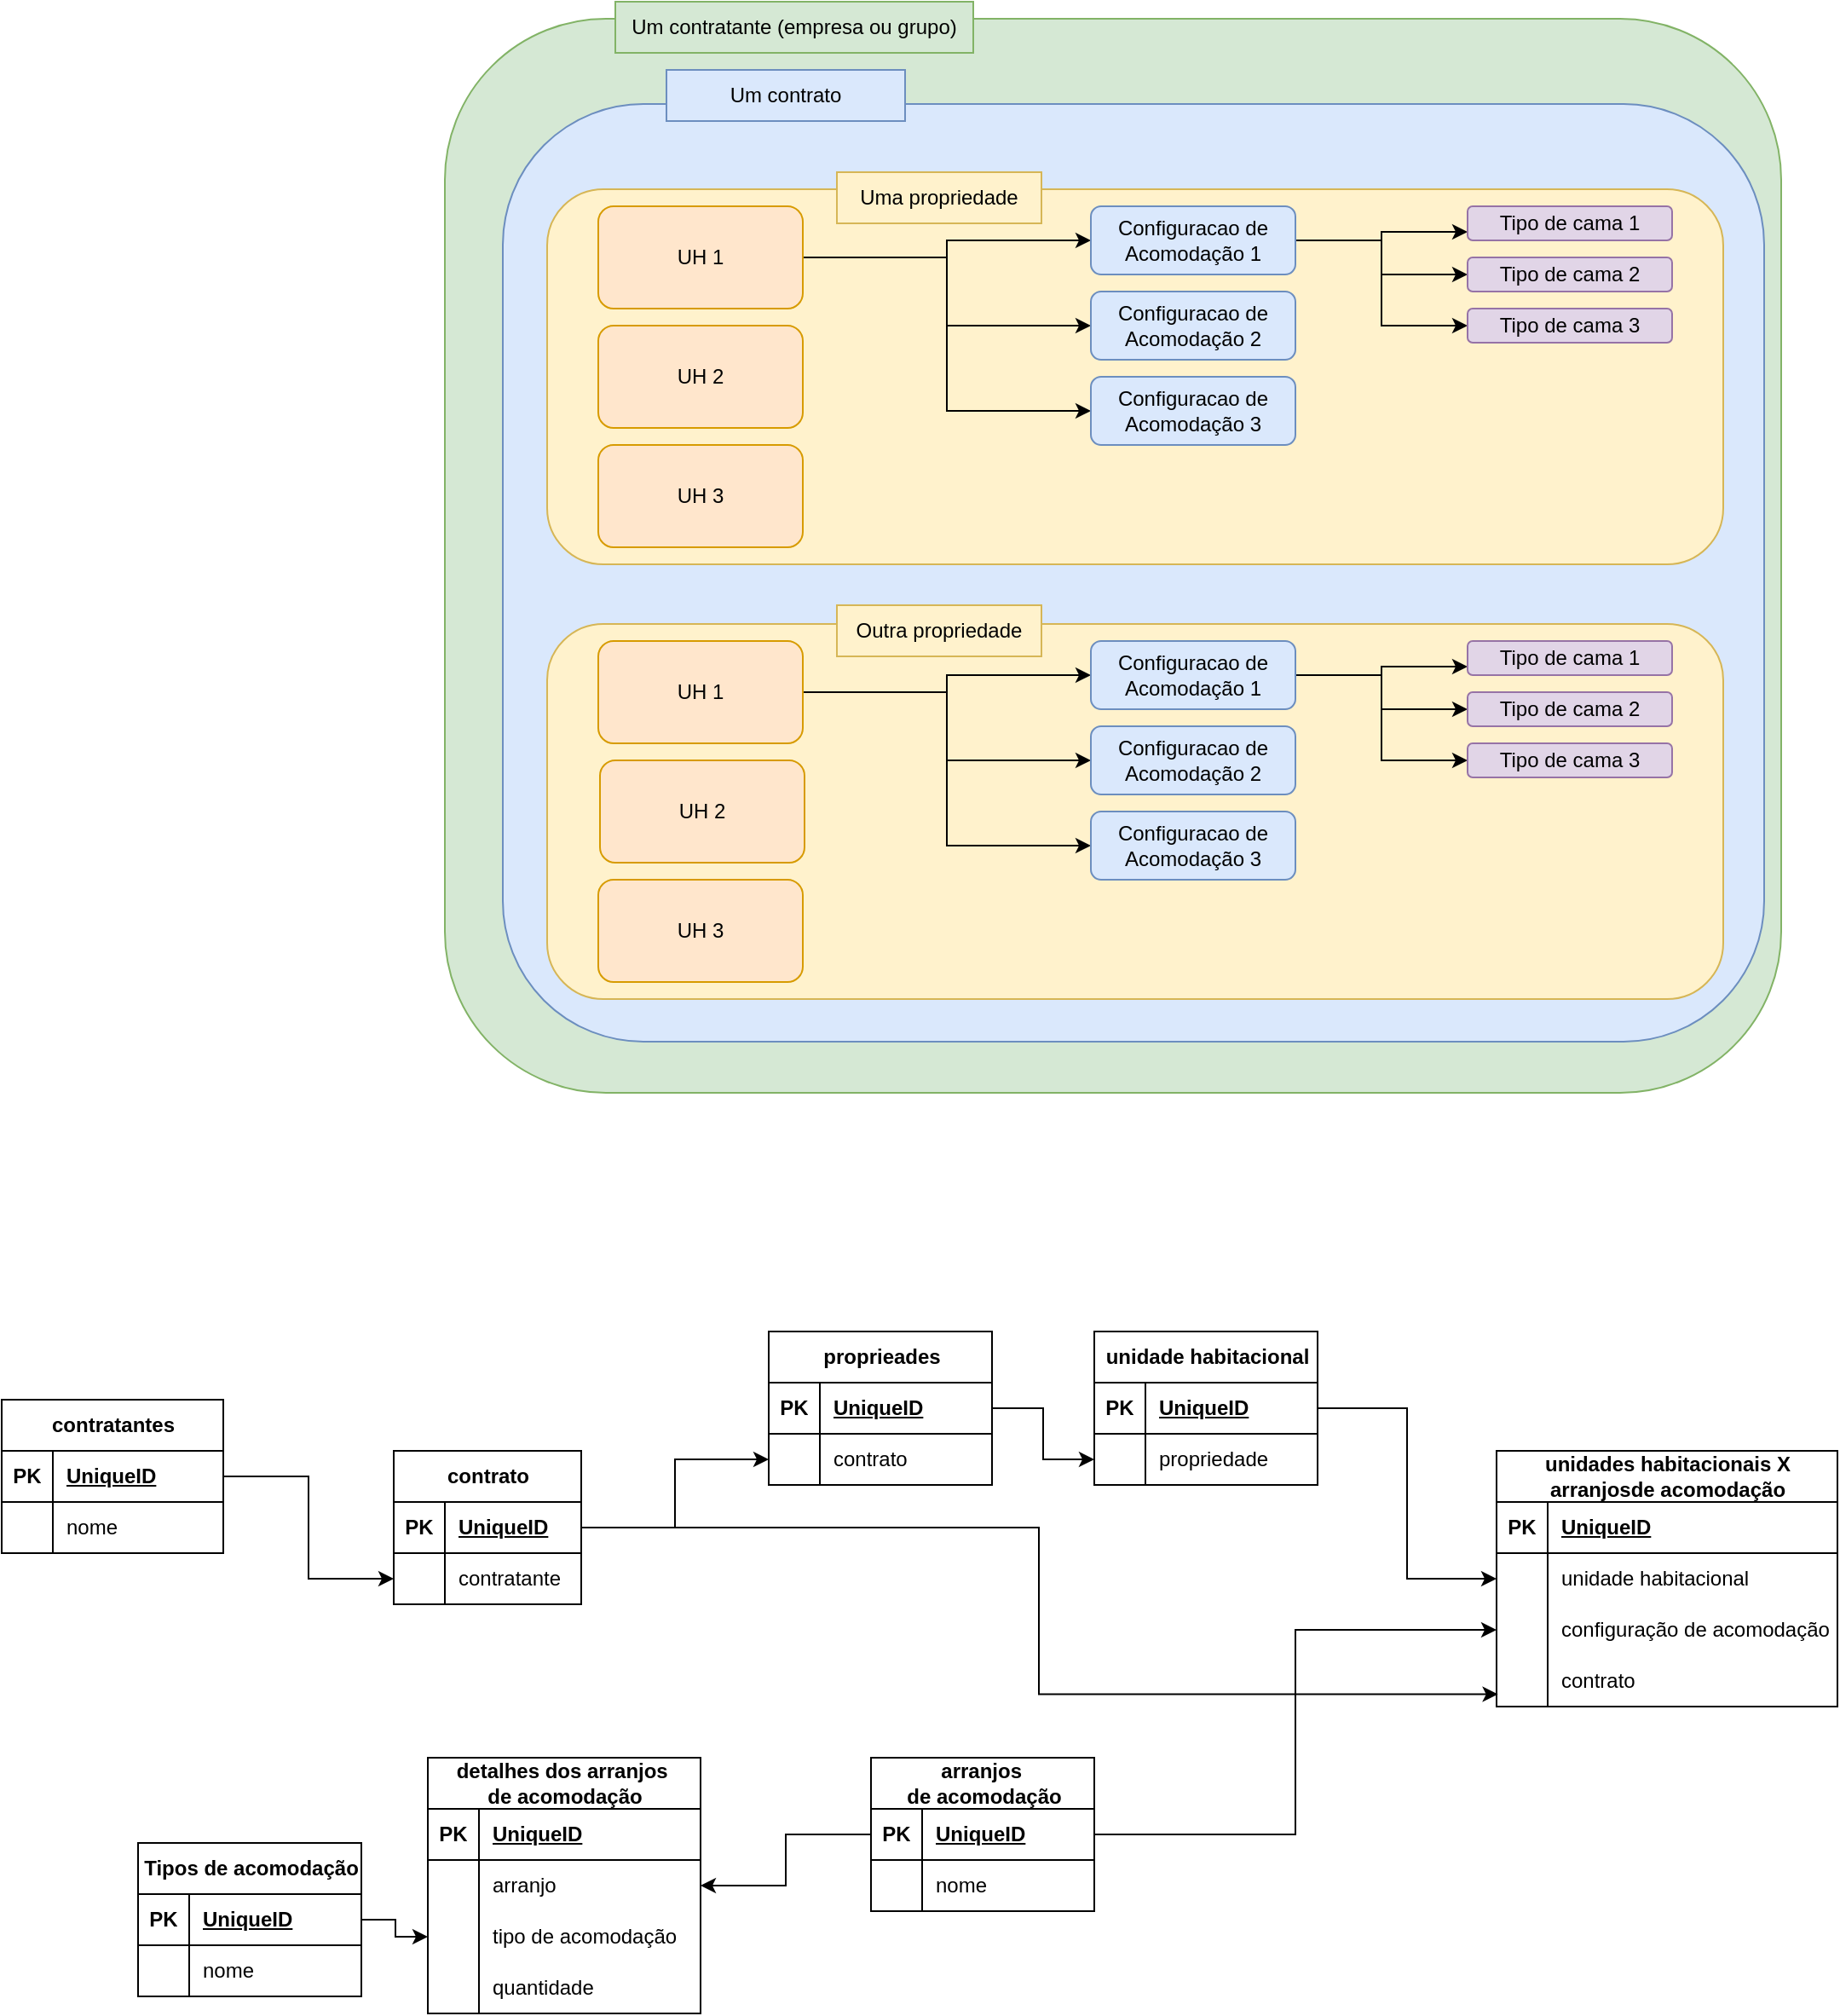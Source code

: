 <mxfile version="24.7.8">
  <diagram name="Página-1" id="bzNBxCzF1qFJ-Q7jRz6z">
    <mxGraphModel dx="1945" dy="614" grid="1" gridSize="10" guides="1" tooltips="1" connect="1" arrows="1" fold="1" page="1" pageScale="1" pageWidth="827" pageHeight="1169" math="0" shadow="0">
      <root>
        <mxCell id="0" />
        <mxCell id="1" parent="0" />
        <mxCell id="Z4XfltfonYbvwZVMahgY-47" value="" style="rounded=1;whiteSpace=wrap;html=1;fillColor=#d5e8d4;strokeColor=#82b366;" vertex="1" parent="1">
          <mxGeometry x="30" y="70" width="784" height="630" as="geometry" />
        </mxCell>
        <mxCell id="Z4XfltfonYbvwZVMahgY-44" value="" style="rounded=1;whiteSpace=wrap;html=1;fillColor=#dae8fc;strokeColor=#6c8ebf;" vertex="1" parent="1">
          <mxGeometry x="64" y="120" width="740" height="550" as="geometry" />
        </mxCell>
        <mxCell id="Z4XfltfonYbvwZVMahgY-8" value="" style="rounded=1;whiteSpace=wrap;html=1;fillColor=#fff2cc;strokeColor=#d6b656;" vertex="1" parent="1">
          <mxGeometry x="90" y="170" width="690" height="220" as="geometry" />
        </mxCell>
        <mxCell id="Z4XfltfonYbvwZVMahgY-5" value="Uma propriedade" style="text;html=1;align=center;verticalAlign=middle;whiteSpace=wrap;rounded=0;fillColor=#fff2cc;strokeColor=#d6b656;" vertex="1" parent="1">
          <mxGeometry x="260" y="160" width="120" height="30" as="geometry" />
        </mxCell>
        <mxCell id="Z4XfltfonYbvwZVMahgY-15" style="edgeStyle=orthogonalEdgeStyle;rounded=0;orthogonalLoop=1;jettySize=auto;html=1;" edge="1" parent="1" source="Z4XfltfonYbvwZVMahgY-9" target="Z4XfltfonYbvwZVMahgY-12">
          <mxGeometry relative="1" as="geometry" />
        </mxCell>
        <mxCell id="Z4XfltfonYbvwZVMahgY-17" style="edgeStyle=orthogonalEdgeStyle;rounded=0;orthogonalLoop=1;jettySize=auto;html=1;entryX=0;entryY=0.5;entryDx=0;entryDy=0;" edge="1" parent="1" source="Z4XfltfonYbvwZVMahgY-9" target="Z4XfltfonYbvwZVMahgY-14">
          <mxGeometry relative="1" as="geometry" />
        </mxCell>
        <mxCell id="Z4XfltfonYbvwZVMahgY-18" style="edgeStyle=orthogonalEdgeStyle;rounded=0;orthogonalLoop=1;jettySize=auto;html=1;entryX=0;entryY=0.5;entryDx=0;entryDy=0;" edge="1" parent="1" source="Z4XfltfonYbvwZVMahgY-9" target="Z4XfltfonYbvwZVMahgY-13">
          <mxGeometry relative="1" as="geometry" />
        </mxCell>
        <mxCell id="Z4XfltfonYbvwZVMahgY-9" value="UH 1" style="rounded=1;whiteSpace=wrap;html=1;fillColor=#ffe6cc;strokeColor=#d79b00;" vertex="1" parent="1">
          <mxGeometry x="120" y="180" width="120" height="60" as="geometry" />
        </mxCell>
        <mxCell id="Z4XfltfonYbvwZVMahgY-10" value="UH 2" style="rounded=1;whiteSpace=wrap;html=1;fillColor=#ffe6cc;strokeColor=#d79b00;" vertex="1" parent="1">
          <mxGeometry x="120" y="250" width="120" height="60" as="geometry" />
        </mxCell>
        <mxCell id="Z4XfltfonYbvwZVMahgY-11" value="UH 3" style="rounded=1;whiteSpace=wrap;html=1;fillColor=#ffe6cc;strokeColor=#d79b00;" vertex="1" parent="1">
          <mxGeometry x="120" y="320" width="120" height="60" as="geometry" />
        </mxCell>
        <mxCell id="Z4XfltfonYbvwZVMahgY-23" style="edgeStyle=orthogonalEdgeStyle;rounded=0;orthogonalLoop=1;jettySize=auto;html=1;entryX=0;entryY=0.75;entryDx=0;entryDy=0;" edge="1" parent="1" source="Z4XfltfonYbvwZVMahgY-12" target="Z4XfltfonYbvwZVMahgY-19">
          <mxGeometry relative="1" as="geometry" />
        </mxCell>
        <mxCell id="Z4XfltfonYbvwZVMahgY-24" style="edgeStyle=orthogonalEdgeStyle;rounded=0;orthogonalLoop=1;jettySize=auto;html=1;" edge="1" parent="1" source="Z4XfltfonYbvwZVMahgY-12" target="Z4XfltfonYbvwZVMahgY-20">
          <mxGeometry relative="1" as="geometry" />
        </mxCell>
        <mxCell id="Z4XfltfonYbvwZVMahgY-25" style="edgeStyle=orthogonalEdgeStyle;rounded=0;orthogonalLoop=1;jettySize=auto;html=1;entryX=0;entryY=0.5;entryDx=0;entryDy=0;" edge="1" parent="1" source="Z4XfltfonYbvwZVMahgY-12" target="Z4XfltfonYbvwZVMahgY-21">
          <mxGeometry relative="1" as="geometry" />
        </mxCell>
        <mxCell id="Z4XfltfonYbvwZVMahgY-12" value="Configuracao de Acomodação 1" style="rounded=1;whiteSpace=wrap;html=1;fillColor=#dae8fc;strokeColor=#6c8ebf;" vertex="1" parent="1">
          <mxGeometry x="409" y="180" width="120" height="40" as="geometry" />
        </mxCell>
        <mxCell id="Z4XfltfonYbvwZVMahgY-13" value="Configuracao de Acomodação 2" style="rounded=1;whiteSpace=wrap;html=1;fillColor=#dae8fc;strokeColor=#6c8ebf;" vertex="1" parent="1">
          <mxGeometry x="409" y="230" width="120" height="40" as="geometry" />
        </mxCell>
        <mxCell id="Z4XfltfonYbvwZVMahgY-14" value="Configuracao de Acomodação 3" style="rounded=1;whiteSpace=wrap;html=1;fillColor=#dae8fc;strokeColor=#6c8ebf;" vertex="1" parent="1">
          <mxGeometry x="409" y="280" width="120" height="40" as="geometry" />
        </mxCell>
        <mxCell id="Z4XfltfonYbvwZVMahgY-19" value="Tipo de cama 1" style="rounded=1;whiteSpace=wrap;html=1;fillColor=#e1d5e7;strokeColor=#9673a6;" vertex="1" parent="1">
          <mxGeometry x="630" y="180" width="120" height="20" as="geometry" />
        </mxCell>
        <mxCell id="Z4XfltfonYbvwZVMahgY-20" value="Tipo de cama 2" style="rounded=1;whiteSpace=wrap;html=1;fillColor=#e1d5e7;strokeColor=#9673a6;" vertex="1" parent="1">
          <mxGeometry x="630" y="210" width="120" height="20" as="geometry" />
        </mxCell>
        <mxCell id="Z4XfltfonYbvwZVMahgY-21" value="Tipo de cama 3" style="rounded=1;whiteSpace=wrap;html=1;fillColor=#e1d5e7;strokeColor=#9673a6;" vertex="1" parent="1">
          <mxGeometry x="630" y="240" width="120" height="20" as="geometry" />
        </mxCell>
        <mxCell id="Z4XfltfonYbvwZVMahgY-27" value="" style="rounded=1;whiteSpace=wrap;html=1;fillColor=#fff2cc;strokeColor=#d6b656;" vertex="1" parent="1">
          <mxGeometry x="90" y="425" width="690" height="220" as="geometry" />
        </mxCell>
        <mxCell id="Z4XfltfonYbvwZVMahgY-28" style="edgeStyle=orthogonalEdgeStyle;rounded=0;orthogonalLoop=1;jettySize=auto;html=1;" edge="1" parent="1" source="Z4XfltfonYbvwZVMahgY-31" target="Z4XfltfonYbvwZVMahgY-37">
          <mxGeometry relative="1" as="geometry" />
        </mxCell>
        <mxCell id="Z4XfltfonYbvwZVMahgY-29" style="edgeStyle=orthogonalEdgeStyle;rounded=0;orthogonalLoop=1;jettySize=auto;html=1;entryX=0;entryY=0.5;entryDx=0;entryDy=0;" edge="1" parent="1" source="Z4XfltfonYbvwZVMahgY-31" target="Z4XfltfonYbvwZVMahgY-39">
          <mxGeometry relative="1" as="geometry" />
        </mxCell>
        <mxCell id="Z4XfltfonYbvwZVMahgY-30" style="edgeStyle=orthogonalEdgeStyle;rounded=0;orthogonalLoop=1;jettySize=auto;html=1;entryX=0;entryY=0.5;entryDx=0;entryDy=0;" edge="1" parent="1" source="Z4XfltfonYbvwZVMahgY-31" target="Z4XfltfonYbvwZVMahgY-38">
          <mxGeometry relative="1" as="geometry" />
        </mxCell>
        <mxCell id="Z4XfltfonYbvwZVMahgY-31" value="UH 1" style="rounded=1;whiteSpace=wrap;html=1;fillColor=#ffe6cc;strokeColor=#d79b00;" vertex="1" parent="1">
          <mxGeometry x="120" y="435" width="120" height="60" as="geometry" />
        </mxCell>
        <mxCell id="Z4XfltfonYbvwZVMahgY-32" value="UH 2" style="rounded=1;whiteSpace=wrap;html=1;fillColor=#ffe6cc;strokeColor=#d79b00;" vertex="1" parent="1">
          <mxGeometry x="121" y="505" width="120" height="60" as="geometry" />
        </mxCell>
        <mxCell id="Z4XfltfonYbvwZVMahgY-33" value="UH 3" style="rounded=1;whiteSpace=wrap;html=1;fillColor=#ffe6cc;strokeColor=#d79b00;" vertex="1" parent="1">
          <mxGeometry x="120" y="575" width="120" height="60" as="geometry" />
        </mxCell>
        <mxCell id="Z4XfltfonYbvwZVMahgY-34" style="edgeStyle=orthogonalEdgeStyle;rounded=0;orthogonalLoop=1;jettySize=auto;html=1;entryX=0;entryY=0.75;entryDx=0;entryDy=0;" edge="1" parent="1" source="Z4XfltfonYbvwZVMahgY-37" target="Z4XfltfonYbvwZVMahgY-40">
          <mxGeometry relative="1" as="geometry" />
        </mxCell>
        <mxCell id="Z4XfltfonYbvwZVMahgY-35" style="edgeStyle=orthogonalEdgeStyle;rounded=0;orthogonalLoop=1;jettySize=auto;html=1;" edge="1" parent="1" source="Z4XfltfonYbvwZVMahgY-37" target="Z4XfltfonYbvwZVMahgY-41">
          <mxGeometry relative="1" as="geometry" />
        </mxCell>
        <mxCell id="Z4XfltfonYbvwZVMahgY-36" style="edgeStyle=orthogonalEdgeStyle;rounded=0;orthogonalLoop=1;jettySize=auto;html=1;entryX=0;entryY=0.5;entryDx=0;entryDy=0;" edge="1" parent="1" source="Z4XfltfonYbvwZVMahgY-37" target="Z4XfltfonYbvwZVMahgY-42">
          <mxGeometry relative="1" as="geometry" />
        </mxCell>
        <mxCell id="Z4XfltfonYbvwZVMahgY-37" value="Configuracao de Acomodação 1" style="rounded=1;whiteSpace=wrap;html=1;fillColor=#dae8fc;strokeColor=#6c8ebf;" vertex="1" parent="1">
          <mxGeometry x="409" y="435" width="120" height="40" as="geometry" />
        </mxCell>
        <mxCell id="Z4XfltfonYbvwZVMahgY-38" value="Configuracao de Acomodação 2" style="rounded=1;whiteSpace=wrap;html=1;fillColor=#dae8fc;strokeColor=#6c8ebf;" vertex="1" parent="1">
          <mxGeometry x="409" y="485" width="120" height="40" as="geometry" />
        </mxCell>
        <mxCell id="Z4XfltfonYbvwZVMahgY-39" value="Configuracao de Acomodação 3" style="rounded=1;whiteSpace=wrap;html=1;fillColor=#dae8fc;strokeColor=#6c8ebf;" vertex="1" parent="1">
          <mxGeometry x="409" y="535" width="120" height="40" as="geometry" />
        </mxCell>
        <mxCell id="Z4XfltfonYbvwZVMahgY-40" value="Tipo de cama 1" style="rounded=1;whiteSpace=wrap;html=1;fillColor=#e1d5e7;strokeColor=#9673a6;" vertex="1" parent="1">
          <mxGeometry x="630" y="435" width="120" height="20" as="geometry" />
        </mxCell>
        <mxCell id="Z4XfltfonYbvwZVMahgY-41" value="Tipo de cama 2" style="rounded=1;whiteSpace=wrap;html=1;fillColor=#e1d5e7;strokeColor=#9673a6;" vertex="1" parent="1">
          <mxGeometry x="630" y="465" width="120" height="20" as="geometry" />
        </mxCell>
        <mxCell id="Z4XfltfonYbvwZVMahgY-42" value="Tipo de cama 3" style="rounded=1;whiteSpace=wrap;html=1;fillColor=#e1d5e7;strokeColor=#9673a6;" vertex="1" parent="1">
          <mxGeometry x="630" y="495" width="120" height="20" as="geometry" />
        </mxCell>
        <mxCell id="Z4XfltfonYbvwZVMahgY-43" value="Outra propriedade" style="text;html=1;align=center;verticalAlign=middle;whiteSpace=wrap;rounded=0;fillColor=#fff2cc;strokeColor=#d6b656;" vertex="1" parent="1">
          <mxGeometry x="260" y="414" width="120" height="30" as="geometry" />
        </mxCell>
        <mxCell id="Z4XfltfonYbvwZVMahgY-45" value="Um contrato" style="text;html=1;align=center;verticalAlign=middle;whiteSpace=wrap;rounded=0;fillColor=#dae8fc;strokeColor=#6c8ebf;" vertex="1" parent="1">
          <mxGeometry x="160" y="100" width="140" height="30" as="geometry" />
        </mxCell>
        <mxCell id="Z4XfltfonYbvwZVMahgY-48" value="Um contratante (empresa ou grupo)" style="text;html=1;align=center;verticalAlign=middle;whiteSpace=wrap;rounded=0;fillColor=#d5e8d4;strokeColor=#82b366;" vertex="1" parent="1">
          <mxGeometry x="130" y="60" width="210" height="30" as="geometry" />
        </mxCell>
        <mxCell id="Z4XfltfonYbvwZVMahgY-49" value="contratantes" style="shape=table;startSize=30;container=1;collapsible=1;childLayout=tableLayout;fixedRows=1;rowLines=0;fontStyle=1;align=center;resizeLast=1;html=1;" vertex="1" parent="1">
          <mxGeometry x="-230" y="880" width="130" height="90" as="geometry" />
        </mxCell>
        <mxCell id="Z4XfltfonYbvwZVMahgY-50" value="" style="shape=tableRow;horizontal=0;startSize=0;swimlaneHead=0;swimlaneBody=0;fillColor=none;collapsible=0;dropTarget=0;points=[[0,0.5],[1,0.5]];portConstraint=eastwest;top=0;left=0;right=0;bottom=1;" vertex="1" parent="Z4XfltfonYbvwZVMahgY-49">
          <mxGeometry y="30" width="130" height="30" as="geometry" />
        </mxCell>
        <mxCell id="Z4XfltfonYbvwZVMahgY-51" value="PK" style="shape=partialRectangle;connectable=0;fillColor=none;top=0;left=0;bottom=0;right=0;fontStyle=1;overflow=hidden;whiteSpace=wrap;html=1;" vertex="1" parent="Z4XfltfonYbvwZVMahgY-50">
          <mxGeometry width="30" height="30" as="geometry">
            <mxRectangle width="30" height="30" as="alternateBounds" />
          </mxGeometry>
        </mxCell>
        <mxCell id="Z4XfltfonYbvwZVMahgY-52" value="UniqueID" style="shape=partialRectangle;connectable=0;fillColor=none;top=0;left=0;bottom=0;right=0;align=left;spacingLeft=6;fontStyle=5;overflow=hidden;whiteSpace=wrap;html=1;" vertex="1" parent="Z4XfltfonYbvwZVMahgY-50">
          <mxGeometry x="30" width="100" height="30" as="geometry">
            <mxRectangle width="100" height="30" as="alternateBounds" />
          </mxGeometry>
        </mxCell>
        <mxCell id="Z4XfltfonYbvwZVMahgY-53" value="" style="shape=tableRow;horizontal=0;startSize=0;swimlaneHead=0;swimlaneBody=0;fillColor=none;collapsible=0;dropTarget=0;points=[[0,0.5],[1,0.5]];portConstraint=eastwest;top=0;left=0;right=0;bottom=0;" vertex="1" parent="Z4XfltfonYbvwZVMahgY-49">
          <mxGeometry y="60" width="130" height="30" as="geometry" />
        </mxCell>
        <mxCell id="Z4XfltfonYbvwZVMahgY-54" value="" style="shape=partialRectangle;connectable=0;fillColor=none;top=0;left=0;bottom=0;right=0;editable=1;overflow=hidden;whiteSpace=wrap;html=1;" vertex="1" parent="Z4XfltfonYbvwZVMahgY-53">
          <mxGeometry width="30" height="30" as="geometry">
            <mxRectangle width="30" height="30" as="alternateBounds" />
          </mxGeometry>
        </mxCell>
        <mxCell id="Z4XfltfonYbvwZVMahgY-55" value="nome" style="shape=partialRectangle;connectable=0;fillColor=none;top=0;left=0;bottom=0;right=0;align=left;spacingLeft=6;overflow=hidden;whiteSpace=wrap;html=1;" vertex="1" parent="Z4XfltfonYbvwZVMahgY-53">
          <mxGeometry x="30" width="100" height="30" as="geometry">
            <mxRectangle width="100" height="30" as="alternateBounds" />
          </mxGeometry>
        </mxCell>
        <mxCell id="Z4XfltfonYbvwZVMahgY-62" value="contrato" style="shape=table;startSize=30;container=1;collapsible=1;childLayout=tableLayout;fixedRows=1;rowLines=0;fontStyle=1;align=center;resizeLast=1;html=1;" vertex="1" parent="1">
          <mxGeometry y="910" width="110" height="90" as="geometry" />
        </mxCell>
        <mxCell id="Z4XfltfonYbvwZVMahgY-63" value="" style="shape=tableRow;horizontal=0;startSize=0;swimlaneHead=0;swimlaneBody=0;fillColor=none;collapsible=0;dropTarget=0;points=[[0,0.5],[1,0.5]];portConstraint=eastwest;top=0;left=0;right=0;bottom=1;" vertex="1" parent="Z4XfltfonYbvwZVMahgY-62">
          <mxGeometry y="30" width="110" height="30" as="geometry" />
        </mxCell>
        <mxCell id="Z4XfltfonYbvwZVMahgY-64" value="PK" style="shape=partialRectangle;connectable=0;fillColor=none;top=0;left=0;bottom=0;right=0;fontStyle=1;overflow=hidden;whiteSpace=wrap;html=1;" vertex="1" parent="Z4XfltfonYbvwZVMahgY-63">
          <mxGeometry width="30" height="30" as="geometry">
            <mxRectangle width="30" height="30" as="alternateBounds" />
          </mxGeometry>
        </mxCell>
        <mxCell id="Z4XfltfonYbvwZVMahgY-65" value="UniqueID" style="shape=partialRectangle;connectable=0;fillColor=none;top=0;left=0;bottom=0;right=0;align=left;spacingLeft=6;fontStyle=5;overflow=hidden;whiteSpace=wrap;html=1;" vertex="1" parent="Z4XfltfonYbvwZVMahgY-63">
          <mxGeometry x="30" width="80" height="30" as="geometry">
            <mxRectangle width="80" height="30" as="alternateBounds" />
          </mxGeometry>
        </mxCell>
        <mxCell id="Z4XfltfonYbvwZVMahgY-66" value="" style="shape=tableRow;horizontal=0;startSize=0;swimlaneHead=0;swimlaneBody=0;fillColor=none;collapsible=0;dropTarget=0;points=[[0,0.5],[1,0.5]];portConstraint=eastwest;top=0;left=0;right=0;bottom=0;" vertex="1" parent="Z4XfltfonYbvwZVMahgY-62">
          <mxGeometry y="60" width="110" height="30" as="geometry" />
        </mxCell>
        <mxCell id="Z4XfltfonYbvwZVMahgY-67" value="" style="shape=partialRectangle;connectable=0;fillColor=none;top=0;left=0;bottom=0;right=0;editable=1;overflow=hidden;whiteSpace=wrap;html=1;" vertex="1" parent="Z4XfltfonYbvwZVMahgY-66">
          <mxGeometry width="30" height="30" as="geometry">
            <mxRectangle width="30" height="30" as="alternateBounds" />
          </mxGeometry>
        </mxCell>
        <mxCell id="Z4XfltfonYbvwZVMahgY-68" value="contratante" style="shape=partialRectangle;connectable=0;fillColor=none;top=0;left=0;bottom=0;right=0;align=left;spacingLeft=6;overflow=hidden;whiteSpace=wrap;html=1;" vertex="1" parent="Z4XfltfonYbvwZVMahgY-66">
          <mxGeometry x="30" width="80" height="30" as="geometry">
            <mxRectangle width="80" height="30" as="alternateBounds" />
          </mxGeometry>
        </mxCell>
        <mxCell id="Z4XfltfonYbvwZVMahgY-69" style="edgeStyle=orthogonalEdgeStyle;rounded=0;orthogonalLoop=1;jettySize=auto;html=1;" edge="1" parent="1" source="Z4XfltfonYbvwZVMahgY-50" target="Z4XfltfonYbvwZVMahgY-66">
          <mxGeometry relative="1" as="geometry" />
        </mxCell>
        <mxCell id="Z4XfltfonYbvwZVMahgY-70" value="unidade habitacional" style="shape=table;startSize=30;container=1;collapsible=1;childLayout=tableLayout;fixedRows=1;rowLines=0;fontStyle=1;align=center;resizeLast=1;html=1;" vertex="1" parent="1">
          <mxGeometry x="411" y="840" width="131" height="90" as="geometry" />
        </mxCell>
        <mxCell id="Z4XfltfonYbvwZVMahgY-71" value="" style="shape=tableRow;horizontal=0;startSize=0;swimlaneHead=0;swimlaneBody=0;fillColor=none;collapsible=0;dropTarget=0;points=[[0,0.5],[1,0.5]];portConstraint=eastwest;top=0;left=0;right=0;bottom=1;" vertex="1" parent="Z4XfltfonYbvwZVMahgY-70">
          <mxGeometry y="30" width="131" height="30" as="geometry" />
        </mxCell>
        <mxCell id="Z4XfltfonYbvwZVMahgY-72" value="PK" style="shape=partialRectangle;connectable=0;fillColor=none;top=0;left=0;bottom=0;right=0;fontStyle=1;overflow=hidden;whiteSpace=wrap;html=1;" vertex="1" parent="Z4XfltfonYbvwZVMahgY-71">
          <mxGeometry width="30" height="30" as="geometry">
            <mxRectangle width="30" height="30" as="alternateBounds" />
          </mxGeometry>
        </mxCell>
        <mxCell id="Z4XfltfonYbvwZVMahgY-73" value="UniqueID" style="shape=partialRectangle;connectable=0;fillColor=none;top=0;left=0;bottom=0;right=0;align=left;spacingLeft=6;fontStyle=5;overflow=hidden;whiteSpace=wrap;html=1;" vertex="1" parent="Z4XfltfonYbvwZVMahgY-71">
          <mxGeometry x="30" width="101" height="30" as="geometry">
            <mxRectangle width="101" height="30" as="alternateBounds" />
          </mxGeometry>
        </mxCell>
        <mxCell id="Z4XfltfonYbvwZVMahgY-74" value="" style="shape=tableRow;horizontal=0;startSize=0;swimlaneHead=0;swimlaneBody=0;fillColor=none;collapsible=0;dropTarget=0;points=[[0,0.5],[1,0.5]];portConstraint=eastwest;top=0;left=0;right=0;bottom=0;" vertex="1" parent="Z4XfltfonYbvwZVMahgY-70">
          <mxGeometry y="60" width="131" height="30" as="geometry" />
        </mxCell>
        <mxCell id="Z4XfltfonYbvwZVMahgY-75" value="" style="shape=partialRectangle;connectable=0;fillColor=none;top=0;left=0;bottom=0;right=0;editable=1;overflow=hidden;whiteSpace=wrap;html=1;" vertex="1" parent="Z4XfltfonYbvwZVMahgY-74">
          <mxGeometry width="30" height="30" as="geometry">
            <mxRectangle width="30" height="30" as="alternateBounds" />
          </mxGeometry>
        </mxCell>
        <mxCell id="Z4XfltfonYbvwZVMahgY-76" value="propriedade" style="shape=partialRectangle;connectable=0;fillColor=none;top=0;left=0;bottom=0;right=0;align=left;spacingLeft=6;overflow=hidden;whiteSpace=wrap;html=1;" vertex="1" parent="Z4XfltfonYbvwZVMahgY-74">
          <mxGeometry x="30" width="101" height="30" as="geometry">
            <mxRectangle width="101" height="30" as="alternateBounds" />
          </mxGeometry>
        </mxCell>
        <mxCell id="Z4XfltfonYbvwZVMahgY-78" value="arranjos&amp;nbsp;&lt;div&gt;de acomodação&lt;/div&gt;" style="shape=table;startSize=30;container=1;collapsible=1;childLayout=tableLayout;fixedRows=1;rowLines=0;fontStyle=1;align=center;resizeLast=1;html=1;" vertex="1" parent="1">
          <mxGeometry x="280" y="1090" width="131" height="90" as="geometry" />
        </mxCell>
        <mxCell id="Z4XfltfonYbvwZVMahgY-79" value="" style="shape=tableRow;horizontal=0;startSize=0;swimlaneHead=0;swimlaneBody=0;fillColor=none;collapsible=0;dropTarget=0;points=[[0,0.5],[1,0.5]];portConstraint=eastwest;top=0;left=0;right=0;bottom=1;" vertex="1" parent="Z4XfltfonYbvwZVMahgY-78">
          <mxGeometry y="30" width="131" height="30" as="geometry" />
        </mxCell>
        <mxCell id="Z4XfltfonYbvwZVMahgY-80" value="PK" style="shape=partialRectangle;connectable=0;fillColor=none;top=0;left=0;bottom=0;right=0;fontStyle=1;overflow=hidden;whiteSpace=wrap;html=1;" vertex="1" parent="Z4XfltfonYbvwZVMahgY-79">
          <mxGeometry width="30" height="30" as="geometry">
            <mxRectangle width="30" height="30" as="alternateBounds" />
          </mxGeometry>
        </mxCell>
        <mxCell id="Z4XfltfonYbvwZVMahgY-81" value="UniqueID" style="shape=partialRectangle;connectable=0;fillColor=none;top=0;left=0;bottom=0;right=0;align=left;spacingLeft=6;fontStyle=5;overflow=hidden;whiteSpace=wrap;html=1;" vertex="1" parent="Z4XfltfonYbvwZVMahgY-79">
          <mxGeometry x="30" width="101" height="30" as="geometry">
            <mxRectangle width="101" height="30" as="alternateBounds" />
          </mxGeometry>
        </mxCell>
        <mxCell id="Z4XfltfonYbvwZVMahgY-82" value="" style="shape=tableRow;horizontal=0;startSize=0;swimlaneHead=0;swimlaneBody=0;fillColor=none;collapsible=0;dropTarget=0;points=[[0,0.5],[1,0.5]];portConstraint=eastwest;top=0;left=0;right=0;bottom=0;" vertex="1" parent="Z4XfltfonYbvwZVMahgY-78">
          <mxGeometry y="60" width="131" height="30" as="geometry" />
        </mxCell>
        <mxCell id="Z4XfltfonYbvwZVMahgY-83" value="" style="shape=partialRectangle;connectable=0;fillColor=none;top=0;left=0;bottom=0;right=0;editable=1;overflow=hidden;whiteSpace=wrap;html=1;" vertex="1" parent="Z4XfltfonYbvwZVMahgY-82">
          <mxGeometry width="30" height="30" as="geometry">
            <mxRectangle width="30" height="30" as="alternateBounds" />
          </mxGeometry>
        </mxCell>
        <mxCell id="Z4XfltfonYbvwZVMahgY-84" value="nome" style="shape=partialRectangle;connectable=0;fillColor=none;top=0;left=0;bottom=0;right=0;align=left;spacingLeft=6;overflow=hidden;whiteSpace=wrap;html=1;" vertex="1" parent="Z4XfltfonYbvwZVMahgY-82">
          <mxGeometry x="30" width="101" height="30" as="geometry">
            <mxRectangle width="101" height="30" as="alternateBounds" />
          </mxGeometry>
        </mxCell>
        <mxCell id="Z4XfltfonYbvwZVMahgY-93" value="unidades habitacionais X&lt;div&gt;arranjosde acomodação&lt;/div&gt;" style="shape=table;startSize=30;container=1;collapsible=1;childLayout=tableLayout;fixedRows=1;rowLines=0;fontStyle=1;align=center;resizeLast=1;html=1;" vertex="1" parent="1">
          <mxGeometry x="647" y="910" width="200" height="150" as="geometry" />
        </mxCell>
        <mxCell id="Z4XfltfonYbvwZVMahgY-94" value="" style="shape=tableRow;horizontal=0;startSize=0;swimlaneHead=0;swimlaneBody=0;fillColor=none;collapsible=0;dropTarget=0;points=[[0,0.5],[1,0.5]];portConstraint=eastwest;top=0;left=0;right=0;bottom=1;" vertex="1" parent="Z4XfltfonYbvwZVMahgY-93">
          <mxGeometry y="30" width="200" height="30" as="geometry" />
        </mxCell>
        <mxCell id="Z4XfltfonYbvwZVMahgY-95" value="PK" style="shape=partialRectangle;connectable=0;fillColor=none;top=0;left=0;bottom=0;right=0;fontStyle=1;overflow=hidden;whiteSpace=wrap;html=1;" vertex="1" parent="Z4XfltfonYbvwZVMahgY-94">
          <mxGeometry width="30" height="30" as="geometry">
            <mxRectangle width="30" height="30" as="alternateBounds" />
          </mxGeometry>
        </mxCell>
        <mxCell id="Z4XfltfonYbvwZVMahgY-96" value="UniqueID" style="shape=partialRectangle;connectable=0;fillColor=none;top=0;left=0;bottom=0;right=0;align=left;spacingLeft=6;fontStyle=5;overflow=hidden;whiteSpace=wrap;html=1;" vertex="1" parent="Z4XfltfonYbvwZVMahgY-94">
          <mxGeometry x="30" width="170" height="30" as="geometry">
            <mxRectangle width="170" height="30" as="alternateBounds" />
          </mxGeometry>
        </mxCell>
        <mxCell id="Z4XfltfonYbvwZVMahgY-97" value="" style="shape=tableRow;horizontal=0;startSize=0;swimlaneHead=0;swimlaneBody=0;fillColor=none;collapsible=0;dropTarget=0;points=[[0,0.5],[1,0.5]];portConstraint=eastwest;top=0;left=0;right=0;bottom=0;" vertex="1" parent="Z4XfltfonYbvwZVMahgY-93">
          <mxGeometry y="60" width="200" height="30" as="geometry" />
        </mxCell>
        <mxCell id="Z4XfltfonYbvwZVMahgY-98" value="" style="shape=partialRectangle;connectable=0;fillColor=none;top=0;left=0;bottom=0;right=0;editable=1;overflow=hidden;whiteSpace=wrap;html=1;" vertex="1" parent="Z4XfltfonYbvwZVMahgY-97">
          <mxGeometry width="30" height="30" as="geometry">
            <mxRectangle width="30" height="30" as="alternateBounds" />
          </mxGeometry>
        </mxCell>
        <mxCell id="Z4XfltfonYbvwZVMahgY-99" value="unidade habitacional" style="shape=partialRectangle;connectable=0;fillColor=none;top=0;left=0;bottom=0;right=0;align=left;spacingLeft=6;overflow=hidden;whiteSpace=wrap;html=1;" vertex="1" parent="Z4XfltfonYbvwZVMahgY-97">
          <mxGeometry x="30" width="170" height="30" as="geometry">
            <mxRectangle width="170" height="30" as="alternateBounds" />
          </mxGeometry>
        </mxCell>
        <mxCell id="Z4XfltfonYbvwZVMahgY-100" value="" style="shape=tableRow;horizontal=0;startSize=0;swimlaneHead=0;swimlaneBody=0;fillColor=none;collapsible=0;dropTarget=0;points=[[0,0.5],[1,0.5]];portConstraint=eastwest;top=0;left=0;right=0;bottom=0;" vertex="1" parent="Z4XfltfonYbvwZVMahgY-93">
          <mxGeometry y="90" width="200" height="30" as="geometry" />
        </mxCell>
        <mxCell id="Z4XfltfonYbvwZVMahgY-101" value="" style="shape=partialRectangle;connectable=0;fillColor=none;top=0;left=0;bottom=0;right=0;editable=1;overflow=hidden;whiteSpace=wrap;html=1;" vertex="1" parent="Z4XfltfonYbvwZVMahgY-100">
          <mxGeometry width="30" height="30" as="geometry">
            <mxRectangle width="30" height="30" as="alternateBounds" />
          </mxGeometry>
        </mxCell>
        <mxCell id="Z4XfltfonYbvwZVMahgY-102" value="configuração de acomodação" style="shape=partialRectangle;connectable=0;fillColor=none;top=0;left=0;bottom=0;right=0;align=left;spacingLeft=6;overflow=hidden;whiteSpace=wrap;html=1;" vertex="1" parent="Z4XfltfonYbvwZVMahgY-100">
          <mxGeometry x="30" width="170" height="30" as="geometry">
            <mxRectangle width="170" height="30" as="alternateBounds" />
          </mxGeometry>
        </mxCell>
        <mxCell id="Z4XfltfonYbvwZVMahgY-103" value="" style="shape=tableRow;horizontal=0;startSize=0;swimlaneHead=0;swimlaneBody=0;fillColor=none;collapsible=0;dropTarget=0;points=[[0,0.5],[1,0.5]];portConstraint=eastwest;top=0;left=0;right=0;bottom=0;" vertex="1" parent="Z4XfltfonYbvwZVMahgY-93">
          <mxGeometry y="120" width="200" height="30" as="geometry" />
        </mxCell>
        <mxCell id="Z4XfltfonYbvwZVMahgY-104" value="" style="shape=partialRectangle;connectable=0;fillColor=none;top=0;left=0;bottom=0;right=0;editable=1;overflow=hidden;whiteSpace=wrap;html=1;" vertex="1" parent="Z4XfltfonYbvwZVMahgY-103">
          <mxGeometry width="30" height="30" as="geometry">
            <mxRectangle width="30" height="30" as="alternateBounds" />
          </mxGeometry>
        </mxCell>
        <mxCell id="Z4XfltfonYbvwZVMahgY-105" value="contrato" style="shape=partialRectangle;connectable=0;fillColor=none;top=0;left=0;bottom=0;right=0;align=left;spacingLeft=6;overflow=hidden;whiteSpace=wrap;html=1;" vertex="1" parent="Z4XfltfonYbvwZVMahgY-103">
          <mxGeometry x="30" width="170" height="30" as="geometry">
            <mxRectangle width="170" height="30" as="alternateBounds" />
          </mxGeometry>
        </mxCell>
        <mxCell id="Z4XfltfonYbvwZVMahgY-106" style="edgeStyle=orthogonalEdgeStyle;rounded=0;orthogonalLoop=1;jettySize=auto;html=1;" edge="1" parent="1" source="Z4XfltfonYbvwZVMahgY-71" target="Z4XfltfonYbvwZVMahgY-97">
          <mxGeometry relative="1" as="geometry" />
        </mxCell>
        <mxCell id="Z4XfltfonYbvwZVMahgY-108" style="edgeStyle=orthogonalEdgeStyle;rounded=0;orthogonalLoop=1;jettySize=auto;html=1;entryX=0.004;entryY=0.76;entryDx=0;entryDy=0;entryPerimeter=0;" edge="1" parent="1" source="Z4XfltfonYbvwZVMahgY-63" target="Z4XfltfonYbvwZVMahgY-103">
          <mxGeometry relative="1" as="geometry" />
        </mxCell>
        <mxCell id="Z4XfltfonYbvwZVMahgY-110" style="edgeStyle=orthogonalEdgeStyle;rounded=0;orthogonalLoop=1;jettySize=auto;html=1;" edge="1" parent="1" source="Z4XfltfonYbvwZVMahgY-79" target="Z4XfltfonYbvwZVMahgY-100">
          <mxGeometry relative="1" as="geometry" />
        </mxCell>
        <mxCell id="Z4XfltfonYbvwZVMahgY-111" value="detalhes dos arranjos&amp;nbsp;&lt;div&gt;de acomodação&lt;/div&gt;" style="shape=table;startSize=30;container=1;collapsible=1;childLayout=tableLayout;fixedRows=1;rowLines=0;fontStyle=1;align=center;resizeLast=1;html=1;" vertex="1" parent="1">
          <mxGeometry x="20" y="1090" width="160" height="150" as="geometry" />
        </mxCell>
        <mxCell id="Z4XfltfonYbvwZVMahgY-112" value="" style="shape=tableRow;horizontal=0;startSize=0;swimlaneHead=0;swimlaneBody=0;fillColor=none;collapsible=0;dropTarget=0;points=[[0,0.5],[1,0.5]];portConstraint=eastwest;top=0;left=0;right=0;bottom=1;" vertex="1" parent="Z4XfltfonYbvwZVMahgY-111">
          <mxGeometry y="30" width="160" height="30" as="geometry" />
        </mxCell>
        <mxCell id="Z4XfltfonYbvwZVMahgY-113" value="PK" style="shape=partialRectangle;connectable=0;fillColor=none;top=0;left=0;bottom=0;right=0;fontStyle=1;overflow=hidden;whiteSpace=wrap;html=1;" vertex="1" parent="Z4XfltfonYbvwZVMahgY-112">
          <mxGeometry width="30" height="30" as="geometry">
            <mxRectangle width="30" height="30" as="alternateBounds" />
          </mxGeometry>
        </mxCell>
        <mxCell id="Z4XfltfonYbvwZVMahgY-114" value="UniqueID" style="shape=partialRectangle;connectable=0;fillColor=none;top=0;left=0;bottom=0;right=0;align=left;spacingLeft=6;fontStyle=5;overflow=hidden;whiteSpace=wrap;html=1;" vertex="1" parent="Z4XfltfonYbvwZVMahgY-112">
          <mxGeometry x="30" width="130" height="30" as="geometry">
            <mxRectangle width="130" height="30" as="alternateBounds" />
          </mxGeometry>
        </mxCell>
        <mxCell id="Z4XfltfonYbvwZVMahgY-115" value="" style="shape=tableRow;horizontal=0;startSize=0;swimlaneHead=0;swimlaneBody=0;fillColor=none;collapsible=0;dropTarget=0;points=[[0,0.5],[1,0.5]];portConstraint=eastwest;top=0;left=0;right=0;bottom=0;" vertex="1" parent="Z4XfltfonYbvwZVMahgY-111">
          <mxGeometry y="60" width="160" height="30" as="geometry" />
        </mxCell>
        <mxCell id="Z4XfltfonYbvwZVMahgY-116" value="" style="shape=partialRectangle;connectable=0;fillColor=none;top=0;left=0;bottom=0;right=0;editable=1;overflow=hidden;whiteSpace=wrap;html=1;" vertex="1" parent="Z4XfltfonYbvwZVMahgY-115">
          <mxGeometry width="30" height="30" as="geometry">
            <mxRectangle width="30" height="30" as="alternateBounds" />
          </mxGeometry>
        </mxCell>
        <mxCell id="Z4XfltfonYbvwZVMahgY-117" value="arranjo" style="shape=partialRectangle;connectable=0;fillColor=none;top=0;left=0;bottom=0;right=0;align=left;spacingLeft=6;overflow=hidden;whiteSpace=wrap;html=1;" vertex="1" parent="Z4XfltfonYbvwZVMahgY-115">
          <mxGeometry x="30" width="130" height="30" as="geometry">
            <mxRectangle width="130" height="30" as="alternateBounds" />
          </mxGeometry>
        </mxCell>
        <mxCell id="Z4XfltfonYbvwZVMahgY-119" value="" style="shape=tableRow;horizontal=0;startSize=0;swimlaneHead=0;swimlaneBody=0;fillColor=none;collapsible=0;dropTarget=0;points=[[0,0.5],[1,0.5]];portConstraint=eastwest;top=0;left=0;right=0;bottom=0;" vertex="1" parent="Z4XfltfonYbvwZVMahgY-111">
          <mxGeometry y="90" width="160" height="30" as="geometry" />
        </mxCell>
        <mxCell id="Z4XfltfonYbvwZVMahgY-120" value="" style="shape=partialRectangle;connectable=0;fillColor=none;top=0;left=0;bottom=0;right=0;editable=1;overflow=hidden;whiteSpace=wrap;html=1;" vertex="1" parent="Z4XfltfonYbvwZVMahgY-119">
          <mxGeometry width="30" height="30" as="geometry">
            <mxRectangle width="30" height="30" as="alternateBounds" />
          </mxGeometry>
        </mxCell>
        <mxCell id="Z4XfltfonYbvwZVMahgY-121" value="tipo de acomodação" style="shape=partialRectangle;connectable=0;fillColor=none;top=0;left=0;bottom=0;right=0;align=left;spacingLeft=6;overflow=hidden;whiteSpace=wrap;html=1;" vertex="1" parent="Z4XfltfonYbvwZVMahgY-119">
          <mxGeometry x="30" width="130" height="30" as="geometry">
            <mxRectangle width="130" height="30" as="alternateBounds" />
          </mxGeometry>
        </mxCell>
        <mxCell id="Z4XfltfonYbvwZVMahgY-123" value="" style="shape=tableRow;horizontal=0;startSize=0;swimlaneHead=0;swimlaneBody=0;fillColor=none;collapsible=0;dropTarget=0;points=[[0,0.5],[1,0.5]];portConstraint=eastwest;top=0;left=0;right=0;bottom=0;" vertex="1" parent="Z4XfltfonYbvwZVMahgY-111">
          <mxGeometry y="120" width="160" height="30" as="geometry" />
        </mxCell>
        <mxCell id="Z4XfltfonYbvwZVMahgY-124" value="" style="shape=partialRectangle;connectable=0;fillColor=none;top=0;left=0;bottom=0;right=0;editable=1;overflow=hidden;whiteSpace=wrap;html=1;" vertex="1" parent="Z4XfltfonYbvwZVMahgY-123">
          <mxGeometry width="30" height="30" as="geometry">
            <mxRectangle width="30" height="30" as="alternateBounds" />
          </mxGeometry>
        </mxCell>
        <mxCell id="Z4XfltfonYbvwZVMahgY-125" value="quantidade" style="shape=partialRectangle;connectable=0;fillColor=none;top=0;left=0;bottom=0;right=0;align=left;spacingLeft=6;overflow=hidden;whiteSpace=wrap;html=1;" vertex="1" parent="Z4XfltfonYbvwZVMahgY-123">
          <mxGeometry x="30" width="130" height="30" as="geometry">
            <mxRectangle width="130" height="30" as="alternateBounds" />
          </mxGeometry>
        </mxCell>
        <mxCell id="Z4XfltfonYbvwZVMahgY-122" style="edgeStyle=orthogonalEdgeStyle;rounded=0;orthogonalLoop=1;jettySize=auto;html=1;" edge="1" parent="1" source="Z4XfltfonYbvwZVMahgY-79" target="Z4XfltfonYbvwZVMahgY-115">
          <mxGeometry relative="1" as="geometry" />
        </mxCell>
        <mxCell id="Z4XfltfonYbvwZVMahgY-126" value="Tipos de acomodação" style="shape=table;startSize=30;container=1;collapsible=1;childLayout=tableLayout;fixedRows=1;rowLines=0;fontStyle=1;align=center;resizeLast=1;html=1;" vertex="1" parent="1">
          <mxGeometry x="-150" y="1140" width="131" height="90" as="geometry" />
        </mxCell>
        <mxCell id="Z4XfltfonYbvwZVMahgY-127" value="" style="shape=tableRow;horizontal=0;startSize=0;swimlaneHead=0;swimlaneBody=0;fillColor=none;collapsible=0;dropTarget=0;points=[[0,0.5],[1,0.5]];portConstraint=eastwest;top=0;left=0;right=0;bottom=1;" vertex="1" parent="Z4XfltfonYbvwZVMahgY-126">
          <mxGeometry y="30" width="131" height="30" as="geometry" />
        </mxCell>
        <mxCell id="Z4XfltfonYbvwZVMahgY-128" value="PK" style="shape=partialRectangle;connectable=0;fillColor=none;top=0;left=0;bottom=0;right=0;fontStyle=1;overflow=hidden;whiteSpace=wrap;html=1;" vertex="1" parent="Z4XfltfonYbvwZVMahgY-127">
          <mxGeometry width="30" height="30" as="geometry">
            <mxRectangle width="30" height="30" as="alternateBounds" />
          </mxGeometry>
        </mxCell>
        <mxCell id="Z4XfltfonYbvwZVMahgY-129" value="UniqueID" style="shape=partialRectangle;connectable=0;fillColor=none;top=0;left=0;bottom=0;right=0;align=left;spacingLeft=6;fontStyle=5;overflow=hidden;whiteSpace=wrap;html=1;" vertex="1" parent="Z4XfltfonYbvwZVMahgY-127">
          <mxGeometry x="30" width="101" height="30" as="geometry">
            <mxRectangle width="101" height="30" as="alternateBounds" />
          </mxGeometry>
        </mxCell>
        <mxCell id="Z4XfltfonYbvwZVMahgY-130" value="" style="shape=tableRow;horizontal=0;startSize=0;swimlaneHead=0;swimlaneBody=0;fillColor=none;collapsible=0;dropTarget=0;points=[[0,0.5],[1,0.5]];portConstraint=eastwest;top=0;left=0;right=0;bottom=0;" vertex="1" parent="Z4XfltfonYbvwZVMahgY-126">
          <mxGeometry y="60" width="131" height="30" as="geometry" />
        </mxCell>
        <mxCell id="Z4XfltfonYbvwZVMahgY-131" value="" style="shape=partialRectangle;connectable=0;fillColor=none;top=0;left=0;bottom=0;right=0;editable=1;overflow=hidden;whiteSpace=wrap;html=1;" vertex="1" parent="Z4XfltfonYbvwZVMahgY-130">
          <mxGeometry width="30" height="30" as="geometry">
            <mxRectangle width="30" height="30" as="alternateBounds" />
          </mxGeometry>
        </mxCell>
        <mxCell id="Z4XfltfonYbvwZVMahgY-132" value="nome" style="shape=partialRectangle;connectable=0;fillColor=none;top=0;left=0;bottom=0;right=0;align=left;spacingLeft=6;overflow=hidden;whiteSpace=wrap;html=1;" vertex="1" parent="Z4XfltfonYbvwZVMahgY-130">
          <mxGeometry x="30" width="101" height="30" as="geometry">
            <mxRectangle width="101" height="30" as="alternateBounds" />
          </mxGeometry>
        </mxCell>
        <mxCell id="Z4XfltfonYbvwZVMahgY-133" style="edgeStyle=orthogonalEdgeStyle;rounded=0;orthogonalLoop=1;jettySize=auto;html=1;" edge="1" parent="1" source="Z4XfltfonYbvwZVMahgY-127" target="Z4XfltfonYbvwZVMahgY-119">
          <mxGeometry relative="1" as="geometry" />
        </mxCell>
        <mxCell id="Z4XfltfonYbvwZVMahgY-134" value="proprieades" style="shape=table;startSize=30;container=1;collapsible=1;childLayout=tableLayout;fixedRows=1;rowLines=0;fontStyle=1;align=center;resizeLast=1;html=1;" vertex="1" parent="1">
          <mxGeometry x="220" y="840" width="131" height="90" as="geometry" />
        </mxCell>
        <mxCell id="Z4XfltfonYbvwZVMahgY-135" value="" style="shape=tableRow;horizontal=0;startSize=0;swimlaneHead=0;swimlaneBody=0;fillColor=none;collapsible=0;dropTarget=0;points=[[0,0.5],[1,0.5]];portConstraint=eastwest;top=0;left=0;right=0;bottom=1;" vertex="1" parent="Z4XfltfonYbvwZVMahgY-134">
          <mxGeometry y="30" width="131" height="30" as="geometry" />
        </mxCell>
        <mxCell id="Z4XfltfonYbvwZVMahgY-136" value="PK" style="shape=partialRectangle;connectable=0;fillColor=none;top=0;left=0;bottom=0;right=0;fontStyle=1;overflow=hidden;whiteSpace=wrap;html=1;" vertex="1" parent="Z4XfltfonYbvwZVMahgY-135">
          <mxGeometry width="30" height="30" as="geometry">
            <mxRectangle width="30" height="30" as="alternateBounds" />
          </mxGeometry>
        </mxCell>
        <mxCell id="Z4XfltfonYbvwZVMahgY-137" value="UniqueID" style="shape=partialRectangle;connectable=0;fillColor=none;top=0;left=0;bottom=0;right=0;align=left;spacingLeft=6;fontStyle=5;overflow=hidden;whiteSpace=wrap;html=1;" vertex="1" parent="Z4XfltfonYbvwZVMahgY-135">
          <mxGeometry x="30" width="101" height="30" as="geometry">
            <mxRectangle width="101" height="30" as="alternateBounds" />
          </mxGeometry>
        </mxCell>
        <mxCell id="Z4XfltfonYbvwZVMahgY-138" value="" style="shape=tableRow;horizontal=0;startSize=0;swimlaneHead=0;swimlaneBody=0;fillColor=none;collapsible=0;dropTarget=0;points=[[0,0.5],[1,0.5]];portConstraint=eastwest;top=0;left=0;right=0;bottom=0;" vertex="1" parent="Z4XfltfonYbvwZVMahgY-134">
          <mxGeometry y="60" width="131" height="30" as="geometry" />
        </mxCell>
        <mxCell id="Z4XfltfonYbvwZVMahgY-139" value="" style="shape=partialRectangle;connectable=0;fillColor=none;top=0;left=0;bottom=0;right=0;editable=1;overflow=hidden;whiteSpace=wrap;html=1;" vertex="1" parent="Z4XfltfonYbvwZVMahgY-138">
          <mxGeometry width="30" height="30" as="geometry">
            <mxRectangle width="30" height="30" as="alternateBounds" />
          </mxGeometry>
        </mxCell>
        <mxCell id="Z4XfltfonYbvwZVMahgY-140" value="contrato" style="shape=partialRectangle;connectable=0;fillColor=none;top=0;left=0;bottom=0;right=0;align=left;spacingLeft=6;overflow=hidden;whiteSpace=wrap;html=1;" vertex="1" parent="Z4XfltfonYbvwZVMahgY-138">
          <mxGeometry x="30" width="101" height="30" as="geometry">
            <mxRectangle width="101" height="30" as="alternateBounds" />
          </mxGeometry>
        </mxCell>
        <mxCell id="Z4XfltfonYbvwZVMahgY-141" style="edgeStyle=orthogonalEdgeStyle;rounded=0;orthogonalLoop=1;jettySize=auto;html=1;" edge="1" parent="1" source="Z4XfltfonYbvwZVMahgY-63" target="Z4XfltfonYbvwZVMahgY-138">
          <mxGeometry relative="1" as="geometry" />
        </mxCell>
        <mxCell id="Z4XfltfonYbvwZVMahgY-142" style="edgeStyle=orthogonalEdgeStyle;rounded=0;orthogonalLoop=1;jettySize=auto;html=1;" edge="1" parent="1" source="Z4XfltfonYbvwZVMahgY-135" target="Z4XfltfonYbvwZVMahgY-74">
          <mxGeometry relative="1" as="geometry" />
        </mxCell>
      </root>
    </mxGraphModel>
  </diagram>
</mxfile>
